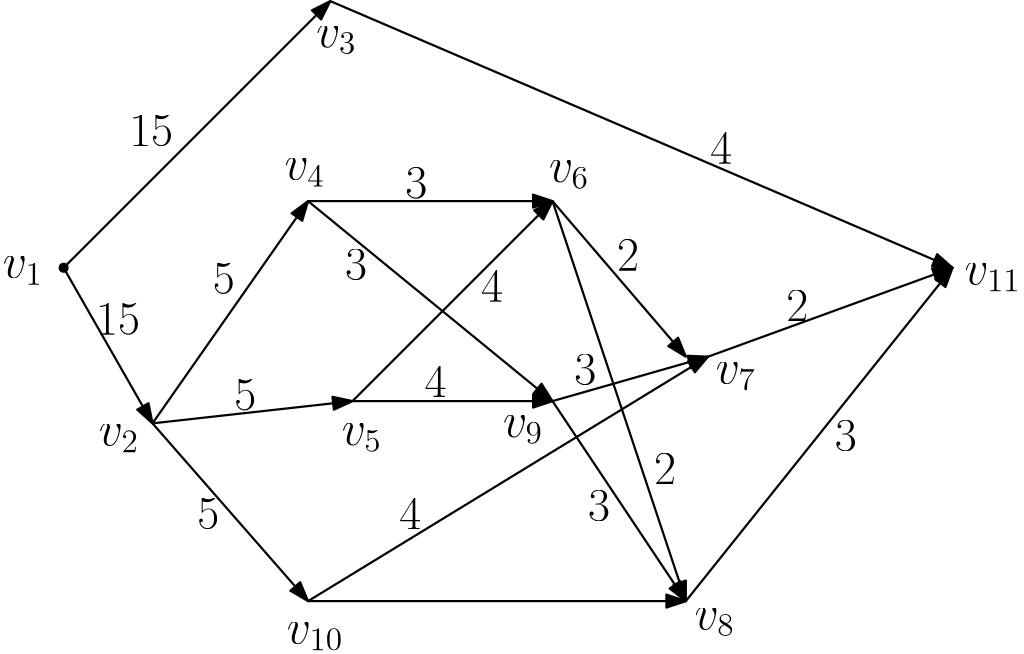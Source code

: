 <?xml version="1.0"?>
<!DOCTYPE ipe SYSTEM "ipe.dtd">
<ipe version="70206" creator="Ipe 7.2.6">
<info created="D:20161122123931" modified="D:20161122123931"/>
<ipestyle name="basic">
<symbol name="arrow/arc(spx)">
<path stroke="sym-stroke" fill="sym-stroke" pen="sym-pen">
0 0 m
-1 0.333 l
-1 -0.333 l
h
</path>
</symbol>
<symbol name="arrow/farc(spx)">
<path stroke="sym-stroke" fill="white" pen="sym-pen">
0 0 m
-1 0.333 l
-1 -0.333 l
h
</path>
</symbol>
<symbol name="arrow/ptarc(spx)">
<path stroke="sym-stroke" fill="sym-stroke" pen="sym-pen">
0 0 m
-1 0.333 l
-0.8 0 l
-1 -0.333 l
h
</path>
</symbol>
<symbol name="arrow/fptarc(spx)">
<path stroke="sym-stroke" fill="white" pen="sym-pen">
0 0 m
-1 0.333 l
-0.8 0 l
-1 -0.333 l
h
</path>
</symbol>
<symbol name="mark/circle(sx)" transformations="translations">
<path fill="sym-stroke">
0.6 0 0 0.6 0 0 e
0.4 0 0 0.4 0 0 e
</path>
</symbol>
<symbol name="mark/disk(sx)" transformations="translations">
<path fill="sym-stroke">
0.6 0 0 0.6 0 0 e
</path>
</symbol>
<symbol name="mark/fdisk(sfx)" transformations="translations">
<group>
<path fill="sym-fill">
0.5 0 0 0.5 0 0 e
</path>
<path fill="sym-stroke" fillrule="eofill">
0.6 0 0 0.6 0 0 e
0.4 0 0 0.4 0 0 e
</path>
</group>
</symbol>
<symbol name="mark/box(sx)" transformations="translations">
<path fill="sym-stroke" fillrule="eofill">
-0.6 -0.6 m
0.6 -0.6 l
0.6 0.6 l
-0.6 0.6 l
h
-0.4 -0.4 m
0.4 -0.4 l
0.4 0.4 l
-0.4 0.4 l
h
</path>
</symbol>
<symbol name="mark/square(sx)" transformations="translations">
<path fill="sym-stroke">
-0.6 -0.6 m
0.6 -0.6 l
0.6 0.6 l
-0.6 0.6 l
h
</path>
</symbol>
<symbol name="mark/fsquare(sfx)" transformations="translations">
<group>
<path fill="sym-fill">
-0.5 -0.5 m
0.5 -0.5 l
0.5 0.5 l
-0.5 0.5 l
h
</path>
<path fill="sym-stroke" fillrule="eofill">
-0.6 -0.6 m
0.6 -0.6 l
0.6 0.6 l
-0.6 0.6 l
h
-0.4 -0.4 m
0.4 -0.4 l
0.4 0.4 l
-0.4 0.4 l
h
</path>
</group>
</symbol>
<symbol name="mark/cross(sx)" transformations="translations">
<group>
<path fill="sym-stroke">
-0.43 -0.57 m
0.57 0.43 l
0.43 0.57 l
-0.57 -0.43 l
h
</path>
<path fill="sym-stroke">
-0.43 0.57 m
0.57 -0.43 l
0.43 -0.57 l
-0.57 0.43 l
h
</path>
</group>
</symbol>
<symbol name="arrow/fnormal(spx)">
<path stroke="sym-stroke" fill="white" pen="sym-pen">
0 0 m
-1 0.333 l
-1 -0.333 l
h
</path>
</symbol>
<symbol name="arrow/pointed(spx)">
<path stroke="sym-stroke" fill="sym-stroke" pen="sym-pen">
0 0 m
-1 0.333 l
-0.8 0 l
-1 -0.333 l
h
</path>
</symbol>
<symbol name="arrow/fpointed(spx)">
<path stroke="sym-stroke" fill="white" pen="sym-pen">
0 0 m
-1 0.333 l
-0.8 0 l
-1 -0.333 l
h
</path>
</symbol>
<symbol name="arrow/linear(spx)">
<path stroke="sym-stroke" pen="sym-pen">
-1 0.333 m
0 0 l
-1 -0.333 l
</path>
</symbol>
<symbol name="arrow/fdouble(spx)">
<path stroke="sym-stroke" fill="white" pen="sym-pen">
0 0 m
-1 0.333 l
-1 -0.333 l
h
-1 0 m
-2 0.333 l
-2 -0.333 l
h
</path>
</symbol>
<symbol name="arrow/double(spx)">
<path stroke="sym-stroke" fill="sym-stroke" pen="sym-pen">
0 0 m
-1 0.333 l
-1 -0.333 l
h
-1 0 m
-2 0.333 l
-2 -0.333 l
h
</path>
</symbol>
<pen name="heavier" value="0.8"/>
<pen name="fat" value="1.2"/>
<pen name="ultrafat" value="2"/>
<symbolsize name="large" value="5"/>
<symbolsize name="small" value="2"/>
<symbolsize name="tiny" value="1.1"/>
<arrowsize name="large" value="10"/>
<arrowsize name="small" value="5"/>
<arrowsize name="tiny" value="3"/>
<color name="red" value="1 0 0"/>
<color name="green" value="0 1 0"/>
<color name="blue" value="0 0 1"/>
<color name="yellow" value="1 1 0"/>
<color name="orange" value="1 0.647 0"/>
<color name="gold" value="1 0.843 0"/>
<color name="purple" value="0.627 0.125 0.941"/>
<color name="gray" value="0.745"/>
<color name="brown" value="0.647 0.165 0.165"/>
<color name="navy" value="0 0 0.502"/>
<color name="pink" value="1 0.753 0.796"/>
<color name="seagreen" value="0.18 0.545 0.341"/>
<color name="turquoise" value="0.251 0.878 0.816"/>
<color name="violet" value="0.933 0.51 0.933"/>
<color name="darkblue" value="0 0 0.545"/>
<color name="darkcyan" value="0 0.545 0.545"/>
<color name="darkgray" value="0.663"/>
<color name="darkgreen" value="0 0.392 0"/>
<color name="darkmagenta" value="0.545 0 0.545"/>
<color name="darkorange" value="1 0.549 0"/>
<color name="darkred" value="0.545 0 0"/>
<color name="lightblue" value="0.678 0.847 0.902"/>
<color name="lightcyan" value="0.878 1 1"/>
<color name="lightgray" value="0.827"/>
<color name="lightgreen" value="0.565 0.933 0.565"/>
<color name="lightyellow" value="1 1 0.878"/>
<dashstyle name="dashed" value="[4] 0"/>
<dashstyle name="dotted" value="[1 3] 0"/>
<dashstyle name="dash dotted" value="[4 2 1 2] 0"/>
<dashstyle name="dash dot dotted" value="[4 2 1 2 1 2] 0"/>
<textsize name="large" value="\large"/>
<textsize name="Large" value="\Large"/>
<textsize name="LARGE" value="\LARGE"/>
<textsize name="huge" value="\huge"/>
<textsize name="Huge" value="\Huge"/>
<textsize name="small" value="\small"/>
<textsize name="footnote" value="\footnotesize"/>
<textsize name="tiny" value="\tiny"/>
<textstyle name="center" begin="\begin{center}" end="\end{center}"/>
<textstyle name="itemize" begin="\begin{itemize}" end="\end{itemize}"/>
<textstyle name="item" begin="\begin{itemize}\item{}" end="\end{itemize}"/>
<gridsize name="4 pts" value="4"/>
<gridsize name="8 pts (~3 mm)" value="8"/>
<gridsize name="16 pts (~6 mm)" value="16"/>
<gridsize name="32 pts (~12 mm)" value="32"/>
<gridsize name="10 pts (~3.5 mm)" value="10"/>
<gridsize name="20 pts (~7 mm)" value="20"/>
<gridsize name="14 pts (~5 mm)" value="14"/>
<gridsize name="28 pts (~10 mm)" value="28"/>
<gridsize name="56 pts (~20 mm)" value="56"/>
<anglesize name="90 deg" value="90"/>
<anglesize name="60 deg" value="60"/>
<anglesize name="45 deg" value="45"/>
<anglesize name="30 deg" value="30"/>
<anglesize name="22.5 deg" value="22.5"/>
<opacity name="10%" value="0.1"/>
<opacity name="30%" value="0.3"/>
<opacity name="50%" value="0.5"/>
<opacity name="75%" value="0.75"/>
<tiling name="falling" angle="-60" step="4" width="1"/>
<tiling name="rising" angle="30" step="4" width="1"/>
</ipestyle>
<page>
<layer name="alpha"/>
<view layers="alpha" active="alpha"/>
<path layer="alpha" stroke="black" pen="heavier" arrow="normal/normal">
128 640 m
224 736 l
</path>
<path stroke="black" pen="heavier" arrow="normal/normal">
224 736 m
448 640 l
</path>
<path stroke="black" pen="heavier" cap="1">
192 704 m
192 704 l
</path>
<path stroke="black" pen="heavier" arrow="normal/normal">
128 640 m
160 584 l
</path>
<path stroke="black" pen="heavier" arrow="normal/normal">
160 584 m
216 520 l
</path>
<path stroke="black" pen="heavier" arrow="normal/normal">
216 520 m
352 520 l
</path>
<path stroke="black" pen="heavier" arrow="normal/normal">
352 520 m
448 640 l
</path>
<path stroke="black" pen="heavier" arrow="normal/normal">
160 584 m
232 592 l
</path>
<path stroke="black" pen="heavier" arrow="normal/normal">
232 592 m
304 592 l
</path>
<path stroke="black" pen="heavier" arrow="normal/normal">
304 592 m
360 608 l
</path>
<path stroke="black" pen="heavier" arrow="normal/normal">
360 608 m
448 640 l
</path>
<path stroke="black" pen="heavier" arrow="normal/normal">
160 584 m
216 664 l
</path>
<path stroke="black" pen="heavier" arrow="normal/normal">
216 664 m
304 664 l
</path>
<path stroke="black" pen="heavier" arrow="normal/normal">
304 664 m
352 608 l
</path>
<path stroke="black" pen="heavier" arrow="normal/normal">
216 664 m
304 592 l
</path>
<path stroke="black" pen="heavier" arrow="normal/normal">
232 592 m
304 664 l
</path>
<path stroke="black" pen="heavier" arrow="normal/normal">
304 664 m
352 520 l
</path>
<path stroke="black" pen="heavier" arrow="normal/normal">
304 592 m
352 520 l
</path>
<path stroke="black" pen="heavier" arrow="normal/normal">
216 520 m
360 608 l
</path>
<use name="mark/disk(sx)" pos="128 640" size="normal" stroke="black"/>
<text matrix="1 0 0 1 18.0993 -11.4988" transformations="translations" pos="88 648" stroke="black" type="label" width="14.5" height="7.415" depth="2.58" valign="baseline" size="LARGE">$v_1$</text>
<text matrix="1 0 0 1 28.6904 -207.831" transformations="translations" pos="112 784" stroke="black" type="label" width="14.5" height="7.415" depth="2.58" valign="baseline" size="LARGE">$v_2$</text>
<text matrix="1 0 0 1 34.9883 -80.4731" transformations="translations" pos="184 800" stroke="black" type="label" width="14.5" height="7.415" depth="2.58" valign="baseline" size="LARGE">$v_3$</text>
<text matrix="1 0 0 1 -80.4731 -88.1706" transformations="translations" pos="288 760" stroke="black" type="label" width="14.5" height="7.415" depth="2.58" valign="baseline" size="LARGE">$v_4$</text>
<text matrix="1 0 0 1 -67.8773 -231.623" transformations="translations" pos="296 808" stroke="black" type="label" width="14.5" height="7.415" depth="2.58" valign="baseline" size="LARGE">$v_5$</text>
<text matrix="1 0 0 1 -41.2862 -104.965" transformations="translations" pos="344 776" stroke="black" type="label" width="14.5" height="7.415" depth="2.58" valign="baseline" size="LARGE">$v_6$</text>
<text matrix="1 0 0 1 2.79907 -145.551" transformations="translations" pos="360 744" stroke="black" type="label" width="14.5" height="7.415" depth="2.58" valign="baseline" size="LARGE">$v_7$</text>
<text matrix="1 0 0 1 -60.8797 -282.006" transformations="translations" pos="416 792" stroke="black" type="label" width="14.5" height="7.415" depth="2.58" valign="baseline" size="LARGE">$v_8$</text>
<text matrix="1 0 0 1 -137.854 -156.748" transformations="translations" pos="424 736" stroke="black" type="label" width="14.5" height="7.415" depth="2.58" valign="baseline" size="LARGE">$v_9$</text>
<text matrix="1 0 0 1 -175.641 -207.131" transformations="translations" pos="384 712" stroke="black" type="label" width="20.353" height="7.415" depth="2.58" valign="baseline" size="LARGE">$v_{10}$</text>
<text matrix="1 0 0 1 20.2932 -53.882" transformations="translations" pos="432 688" stroke="black" type="label" width="20.353" height="7.415" depth="2.58" valign="baseline" size="LARGE">$v_{11}$</text>
<text matrix="1 0 0 1 22.3925 -68.5771" transformations="translations" pos="129.206 752.331" stroke="black" type="label" width="15.791" height="11.097" depth="0" valign="baseline" size="LARGE">15</text>
<text matrix="1 0 0 1 63.6787 -102.166" transformations="translations" pos="76.0239 718.042" stroke="black" type="label" width="15.791" height="11.097" depth="0" valign="baseline" size="LARGE">15</text>
<text matrix="1 0 0 1 -29.3902 -174.942" transformations="translations" pos="211.079 805.513" stroke="black" type="label" width="7.895" height="11.097" depth="0" valign="baseline" size="LARGE">5</text>
<text matrix="1 0 0 1 -4.1986 -198.734" transformations="translations" pos="193.585 787.319" stroke="black" type="label" width="7.895" height="11.097" depth="0" valign="baseline" size="LARGE">5</text>
<text matrix="1 0 0 1 -99.3668 -237.921" transformations="translations" pos="275.457 783.82" stroke="black" type="label" width="7.895" height="11.097" depth="0" valign="baseline" size="LARGE">5</text>
<text matrix="1 0 0 1 -104.965 -172.143" transformations="translations" pos="334.238 807.612" stroke="black" type="label" width="7.895" height="11.097" depth="0" valign="baseline" size="LARGE">3</text>
<text matrix="1 0 0 1 -36.3879 -153.949" transformations="translations" pos="348.233 751.631" stroke="black" type="label" width="7.895" height="11.097" depth="0" valign="baseline" size="LARGE">3</text>
<text matrix="1 0 0 1 -146.251 -170.043" transformations="translations" pos="404.214 763.527" stroke="black" type="label" width="7.895" height="11.097" depth="0" valign="baseline" size="LARGE">4</text>
<text matrix="1 0 0 1 -137.854 -181.939" transformations="translations" pos="386.72 727.839" stroke="black" type="label" width="7.895" height="11.097" depth="0" valign="baseline" size="LARGE">4</text>
<text matrix="1 0 0 1 -72.7757 -60.8797" transformations="translations" pos="433.605 738.335" stroke="black" type="label" width="7.895" height="11.097" depth="0" valign="baseline" size="LARGE">4</text>
<text matrix="1 0 0 1 227.424 -272.909" transformations="translations" pos="89.3195 821.607" stroke="black" type="label" width="7.895" height="11.097" depth="0" valign="baseline" size="LARGE">3</text>
<text matrix="1 0 0 1 133.655 -132.956" transformations="translations" pos="117.31 797.815" stroke="black" type="label" width="7.895" height="11.097" depth="0" valign="baseline" size="LARGE">3</text>
<text matrix="1 0 0 1 347.784 -191.736" transformations="translations" pos="57.83 765.626" stroke="black" type="label" width="7.895" height="11.097" depth="0" valign="baseline" size="LARGE">3</text>
<text matrix="1 0 0 1 256.114 -122.459" transformations="translations" pos="22.1419 750.231" stroke="black" type="label" width="7.895" height="11.097" depth="0" valign="baseline" size="LARGE">4</text>
<text matrix="1 0 0 1 351.283 -59.4801" transformations="translations" pos="36.837 680.255" stroke="black" type="label" width="7.895" height="11.097" depth="0" valign="baseline" size="LARGE">2</text>
<text matrix="1 0 0 1 285.505 -34.2886" transformations="translations" pos="41.7354 673.257" stroke="black" type="label" width="7.895" height="11.097" depth="0" valign="baseline" size="LARGE">2</text>
<text matrix="1 0 0 1 291.103 -72.7757" transformations="translations" pos="49.4328 634.77" stroke="black" type="label" width="7.895" height="11.097" depth="0" valign="baseline" size="LARGE">2</text>
</page>
</ipe>
